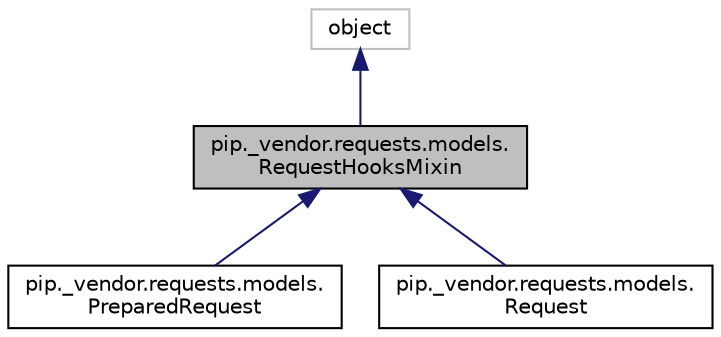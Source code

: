 digraph "pip._vendor.requests.models.RequestHooksMixin"
{
 // LATEX_PDF_SIZE
  edge [fontname="Helvetica",fontsize="10",labelfontname="Helvetica",labelfontsize="10"];
  node [fontname="Helvetica",fontsize="10",shape=record];
  Node1 [label="pip._vendor.requests.models.\lRequestHooksMixin",height=0.2,width=0.4,color="black", fillcolor="grey75", style="filled", fontcolor="black",tooltip=" "];
  Node2 -> Node1 [dir="back",color="midnightblue",fontsize="10",style="solid",fontname="Helvetica"];
  Node2 [label="object",height=0.2,width=0.4,color="grey75", fillcolor="white", style="filled",tooltip=" "];
  Node1 -> Node3 [dir="back",color="midnightblue",fontsize="10",style="solid",fontname="Helvetica"];
  Node3 [label="pip._vendor.requests.models.\lPreparedRequest",height=0.2,width=0.4,color="black", fillcolor="white", style="filled",URL="$classpip_1_1__vendor_1_1requests_1_1models_1_1_prepared_request.html",tooltip=" "];
  Node1 -> Node4 [dir="back",color="midnightblue",fontsize="10",style="solid",fontname="Helvetica"];
  Node4 [label="pip._vendor.requests.models.\lRequest",height=0.2,width=0.4,color="black", fillcolor="white", style="filled",URL="$classpip_1_1__vendor_1_1requests_1_1models_1_1_request.html",tooltip=" "];
}
